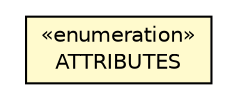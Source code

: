 #!/usr/local/bin/dot
#
# Class diagram 
# Generated by UMLGraph version R5_6-24-gf6e263 (http://www.umlgraph.org/)
#

digraph G {
	edge [fontname="Helvetica",fontsize=10,labelfontname="Helvetica",labelfontsize=10];
	node [fontname="Helvetica",fontsize=10,shape=plaintext];
	nodesep=0.25;
	ranksep=0.5;
	// com.orientechnologies.orient.core.metadata.schema.OProperty.ATTRIBUTES
	c2827216 [label=<<table title="com.orientechnologies.orient.core.metadata.schema.OProperty.ATTRIBUTES" border="0" cellborder="1" cellspacing="0" cellpadding="2" port="p" bgcolor="lemonChiffon" href="./OProperty.ATTRIBUTES.html">
		<tr><td><table border="0" cellspacing="0" cellpadding="1">
<tr><td align="center" balign="center"> &#171;enumeration&#187; </td></tr>
<tr><td align="center" balign="center"> ATTRIBUTES </td></tr>
		</table></td></tr>
		</table>>, URL="./OProperty.ATTRIBUTES.html", fontname="Helvetica", fontcolor="black", fontsize=10.0];
}

